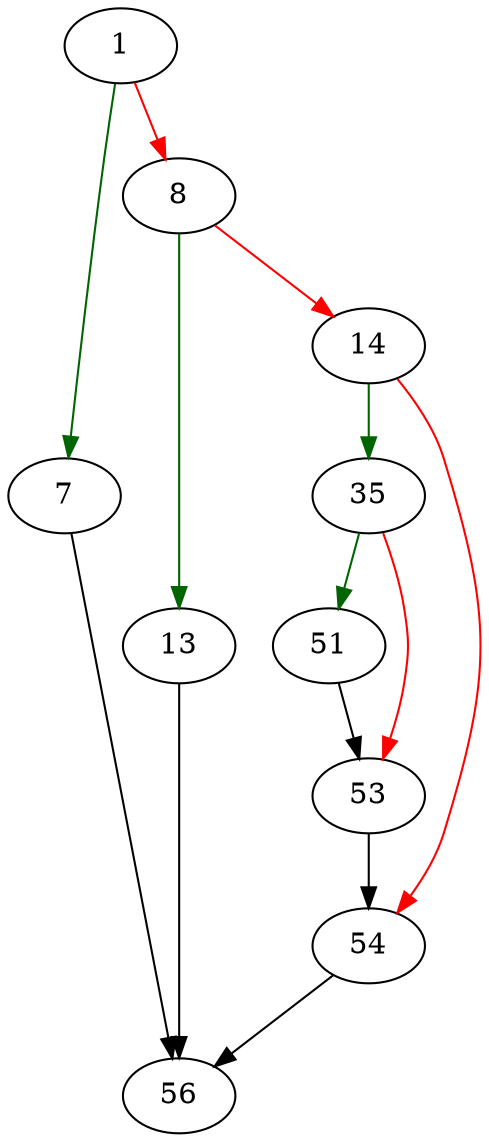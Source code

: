strict digraph "sqlite3_value_dup" {
	// Node definitions.
	1 [entry=true];
	7;
	8;
	56;
	13;
	14;
	35;
	54;
	51;
	53;

	// Edge definitions.
	1 -> 7 [
		color=darkgreen
		cond=true
	];
	1 -> 8 [
		color=red
		cond=false
	];
	7 -> 56;
	8 -> 13 [
		color=darkgreen
		cond=true
	];
	8 -> 14 [
		color=red
		cond=false
	];
	13 -> 56;
	14 -> 35 [
		color=darkgreen
		cond=true
	];
	14 -> 54 [
		color=red
		cond=false
	];
	35 -> 51 [
		color=darkgreen
		cond=true
	];
	35 -> 53 [
		color=red
		cond=false
	];
	54 -> 56;
	51 -> 53;
	53 -> 54;
}